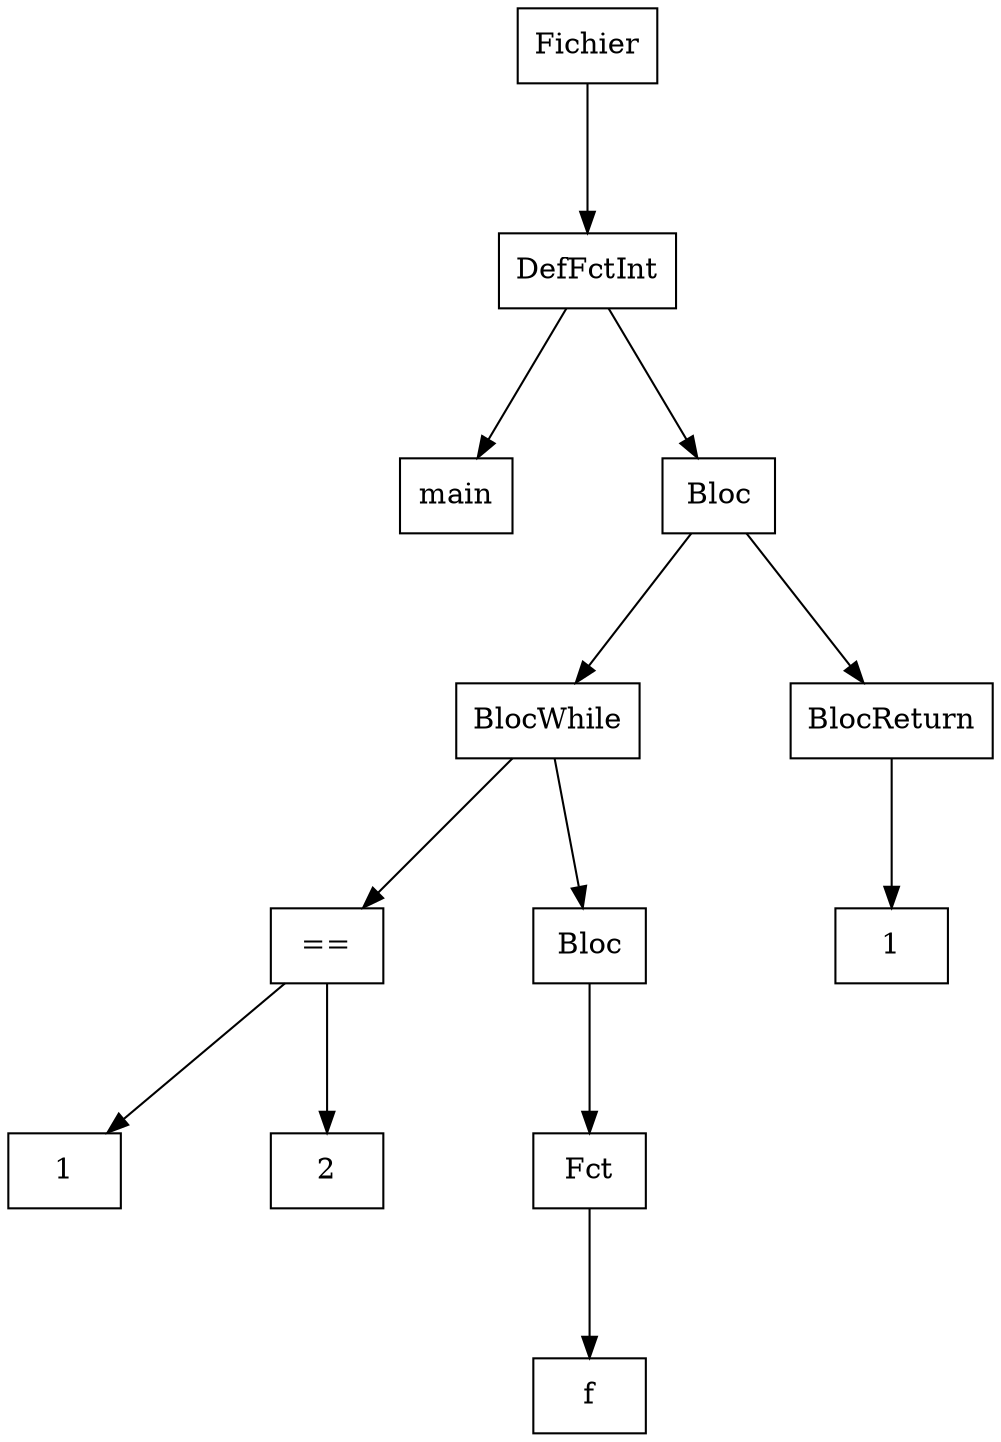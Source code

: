 digraph "ast"{

	nodesep=1;
	ranksep=1;

	N0 [label="Fichier", shape="box"];
	N1 [label="DefFctInt", shape="box"];
	N2 [label="main", shape="box"];
	N3 [label="Bloc", shape="box"];
	N4 [label="BlocWhile", shape="box"];
	N5 [label="==", shape="box"];
	N6 [label="1", shape="box"];
	N7 [label="2", shape="box"];
	N8 [label="Bloc", shape="box"];
	N9 [label="Fct", shape="box"];
	N10 [label="f", shape="box"];
	N11 [label="BlocReturn", shape="box"];
	N12 [label="1", shape="box"];

	N1 -> N2; 
	N5 -> N6; 
	N5 -> N7; 
	N4 -> N5; 
	N9 -> N10; 
	N8 -> N9; 
	N4 -> N8; 
	N3 -> N4; 
	N11 -> N12; 
	N3 -> N11; 
	N1 -> N3; 
	N0 -> N1; 
}
